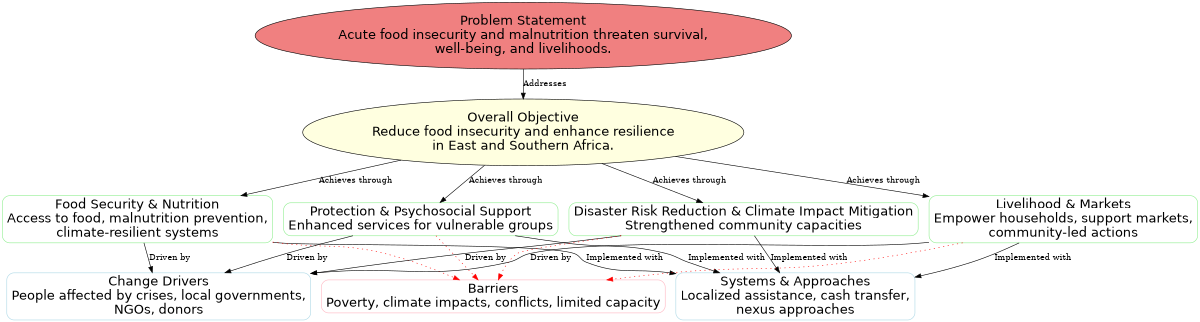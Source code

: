 digraph TheoryOfChange {
  // Graph attributes
  size="8,11";  // Set the size to A4 dimensions (in inches)
  rankdir=TB;   // Arrange nodes from top to bottom
  node [shape=box, style=rounded, fontname="Helvetica", fontsize=22];  // Adjust font size

  // Problem Statement
  problem_statement [label="Problem Statement\nAcute food insecurity and malnutrition threaten survival,\nwell-being, and livelihoods.", shape=ellipse, style=filled, fillcolor=lightcoral];

  // Overall Objective
  overall_objective [label="Overall Objective\nReduce food insecurity and enhance resilience\nin East and Southern Africa.", shape=ellipse, style=filled, fillcolor=lightyellow];

  // Operational Areas
  food_security [label="Food Security & Nutrition\nAccess to food, malnutrition prevention,\nclimate-resilient systems", color=lightgreen];
  protection [label="Protection & Psychosocial Support\nEnhanced services for vulnerable groups", color=lightgreen];
  drr [label="Disaster Risk Reduction & Climate Impact Mitigation\nStrengthened community capacities", color=lightgreen];
  livelihood [label="Livelihood & Markets\nEmpower households, support markets,\ncommunity-led actions", color=lightgreen];

  // Systems & Approaches
  systems_approaches [label="Systems & Approaches\nLocalized assistance, cash transfer,\nnexus approaches", color=lightblue];

  // Change Drivers
  change_drivers [label="Change Drivers\nPeople affected by crises, local governments,\nNGOs, donors", color=lightblue];

  // Barriers
  barriers [label="Barriers\nPoverty, climate impacts, conflicts, limited capacity", color=lightpink];

  // Connections
  problem_statement -> overall_objective [label="Addresses"];
  overall_objective -> food_security [label="Achieves through"];
  overall_objective -> protection [label="Achieves through"];
  overall_objective -> drr [label="Achieves through"];
  overall_objective -> livelihood [label="Achieves through"];
  food_security -> barriers [color=red, style=dotted];
  protection -> barriers [color=red, style=dotted];
  drr -> barriers [color=red, style=dotted];
  livelihood -> barriers [color=red, style=dotted];
  food_security -> systems_approaches [label="Implemented with"];
  protection -> systems_approaches [label="Implemented with"];
  drr -> systems_approaches [label="Implemented with"];
  livelihood -> systems_approaches [label="Implemented with"];
  food_security -> change_drivers [label="Driven by"];
  protection -> change_drivers [label="Driven by"];
  drr -> change_drivers [label="Driven by"];
  livelihood -> change_drivers [label="Driven by"];
}
